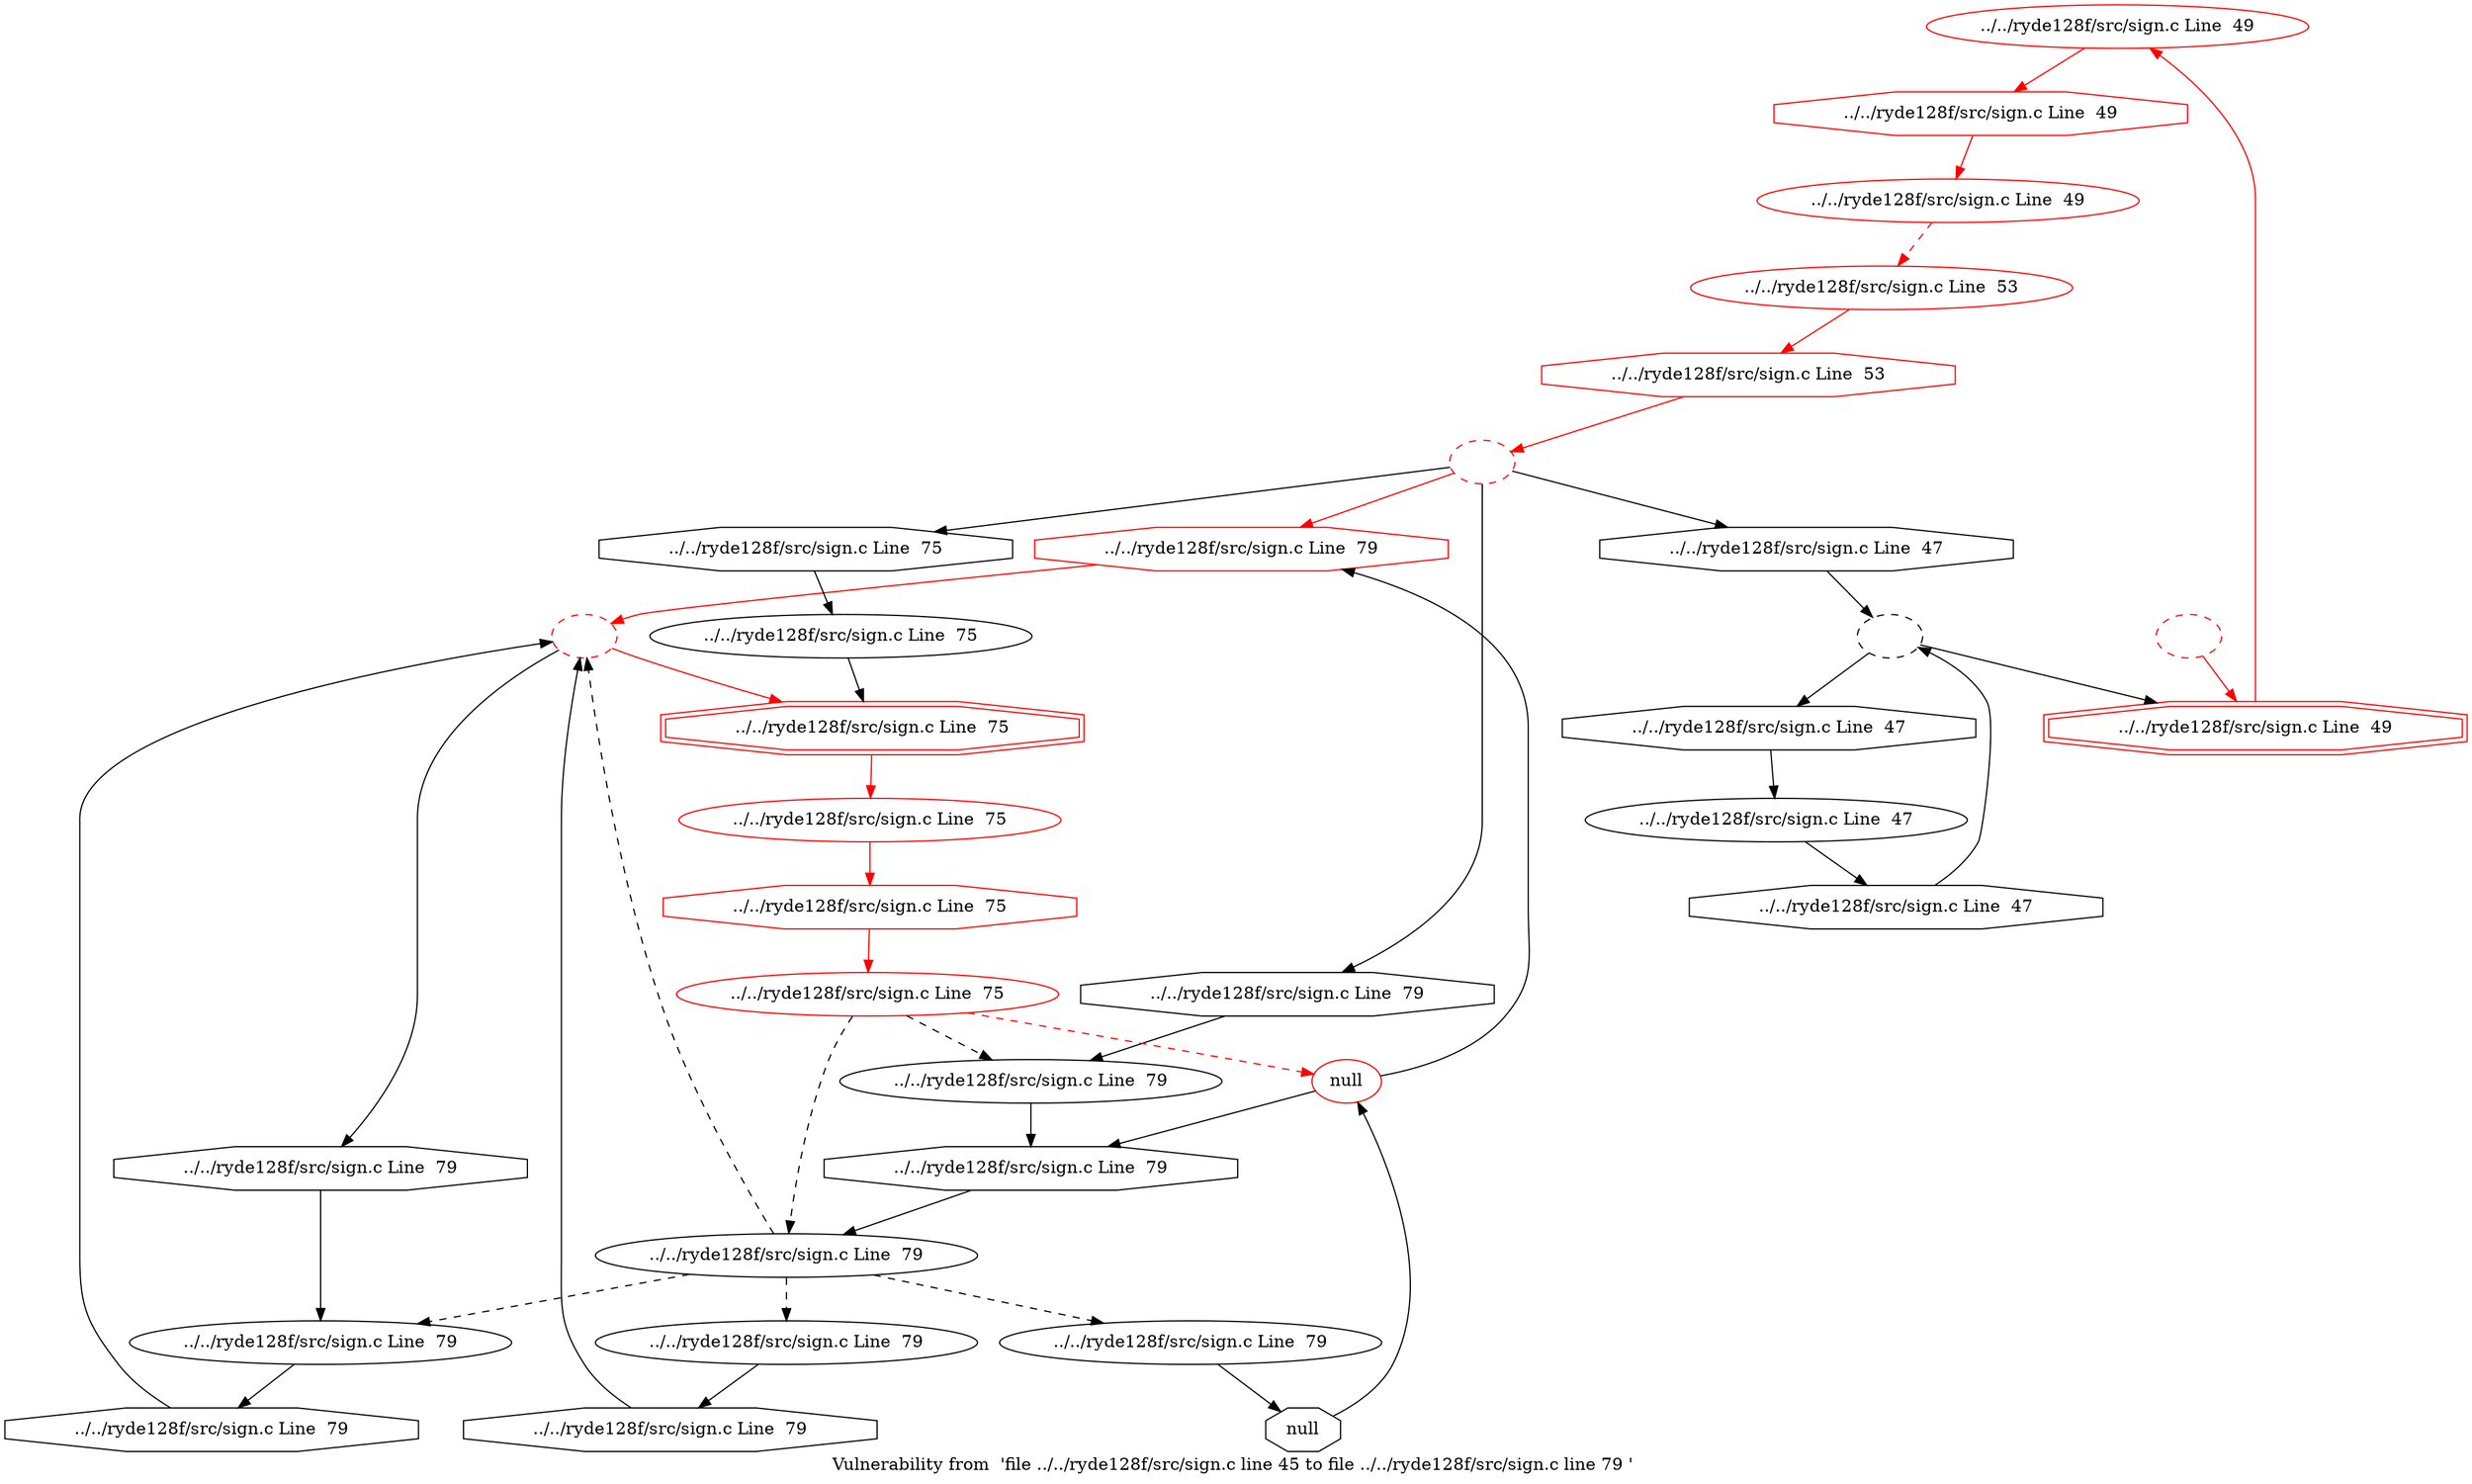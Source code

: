digraph "Vulnerability from 'file ../../ryde128f/src/sign.c line 45 to file ../../ryde128f/src/sign.c line 79 '  "{
label="Vulnerability from  'file ../../ryde128f/src/sign.c line 45 to file ../../ryde128f/src/sign.c line 79 ' ";
node_257[shape=ellipse,style=solid,label="../../ryde128f/src/sign.c Line  49", color=red]
node_261[shape=octagon,style=solid,label="../../ryde128f/src/sign.c Line  49", color=red]
"node_257"->"node_261" [color=red]
node_256[shape=octagon,style=solid,label="../../ryde128f/src/sign.c Line  47"]
node_251[shape=ellipse,style=dashed,label=""]
"node_256"->"node_251"
node_255[shape=octagon,style=solid,label="../../ryde128f/src/sign.c Line  47"]
node_254[shape=ellipse,style=solid,label="../../ryde128f/src/sign.c Line  47"]
"node_255"->"node_254"
"node_254"->"node_256"
node_253[shape=ellipse,style=dashed,label="", color=red]
node_252[shape=octagon,style=solid,label="../../ryde128f/src/sign.c Line  47"]
"node_253"->"node_252"
node_282[shape=octagon,style=solid,label="../../ryde128f/src/sign.c Line  79", color=red]
"node_253"->"node_282" [color=red]
node_266[shape=octagon,style=solid,label="../../ryde128f/src/sign.c Line  75"]
"node_253"->"node_266"
node_275[shape=octagon,style=solid,label="../../ryde128f/src/sign.c Line  79"]
"node_253"->"node_275"
"node_252"->"node_251"
"node_251"->"node_255"
node_258[shape=doubleoctagon,style=solid,label="../../ryde128f/src/sign.c Line  49", color=red]
"node_251"->"node_258"
node_278[shape=ellipse,style=solid,label="../../ryde128f/src/sign.c Line  79"]
node_279[shape=octagon,style=solid,label="../../ryde128f/src/sign.c Line  79"]
"node_278"->"node_279"
node_264[shape=ellipse,style=dashed,label="", color=red]
"node_279"->"node_264"
node_280[shape=ellipse,style=solid,label="../../ryde128f/src/sign.c Line  79"]
node_283[shape=octagon,style=solid,label="../../ryde128f/src/sign.c Line  79"]
"node_280"->"node_283"
node_281[shape=octagon,style=solid,label="../../ryde128f/src/sign.c Line  79"]
"node_281"->"node_280"
node_260[shape=ellipse,style=solid,label="../../ryde128f/src/sign.c Line  49", color=red]
node_262[shape=ellipse,style=solid,label="../../ryde128f/src/sign.c Line  53", color=red]
"node_260"->"node_262" [color=red, style=dashed]
"node_282"->"node_264" [color=red]
"node_283"->"node_264"
node_270[shape=octagon,style=solid,label="../../ryde128f/src/sign.c Line  75", color=red]
node_269[shape=ellipse,style=solid,label="../../ryde128f/src/sign.c Line  75", color=red]
"node_270"->"node_269" [color=red]
node_271[shape=ellipse,style=solid,label="null", color=red]
"node_271"->"node_282"
node_277[shape=octagon,style=solid,label="../../ryde128f/src/sign.c Line  79"]
"node_271"->"node_277"
node_272[shape=octagon,style=solid,label="null"]
"node_272"->"node_271"
node_273[shape=ellipse,style=solid,label="../../ryde128f/src/sign.c Line  79"]
"node_273"->"node_272"
node_265[shape=ellipse,style=solid,label="../../ryde128f/src/sign.c Line  75"]
node_268[shape=doubleoctagon,style=solid,label="../../ryde128f/src/sign.c Line  75", color=red]
"node_265"->"node_268"
"node_266"->"node_265"
node_263[shape=octagon,style=solid,label="../../ryde128f/src/sign.c Line  53", color=red]
"node_263"->"node_253" [color=red]
"node_264"->"node_281"
"node_264"->"node_268" [color=red]
node_267[shape=ellipse,style=solid,label="../../ryde128f/src/sign.c Line  75", color=red]
"node_267"->"node_270" [color=red]
"node_268"->"node_267" [color=red]
"node_269"->"node_271" [color=red, style=dashed]
node_274[shape=ellipse,style=solid,label="../../ryde128f/src/sign.c Line  79"]
"node_269"->"node_274" [style=dashed]
node_276[shape=ellipse,style=solid,label="../../ryde128f/src/sign.c Line  79"]
"node_269"->"node_276" [style=dashed]
"node_258"->"node_257" [color=red]
node_259[shape=ellipse,style=dashed,label="", color=red]
"node_259"->"node_258" [color=red]
"node_274"->"node_277"
"node_275"->"node_274"
"node_276"->"node_278" [style=dashed]
"node_276"->"node_280" [style=dashed]
"node_276"->"node_273" [style=dashed]
"node_276"->"node_264" [style=dashed]
"node_277"->"node_276"
"node_261"->"node_260" [color=red]
"node_262"->"node_263" [color=red]
}

